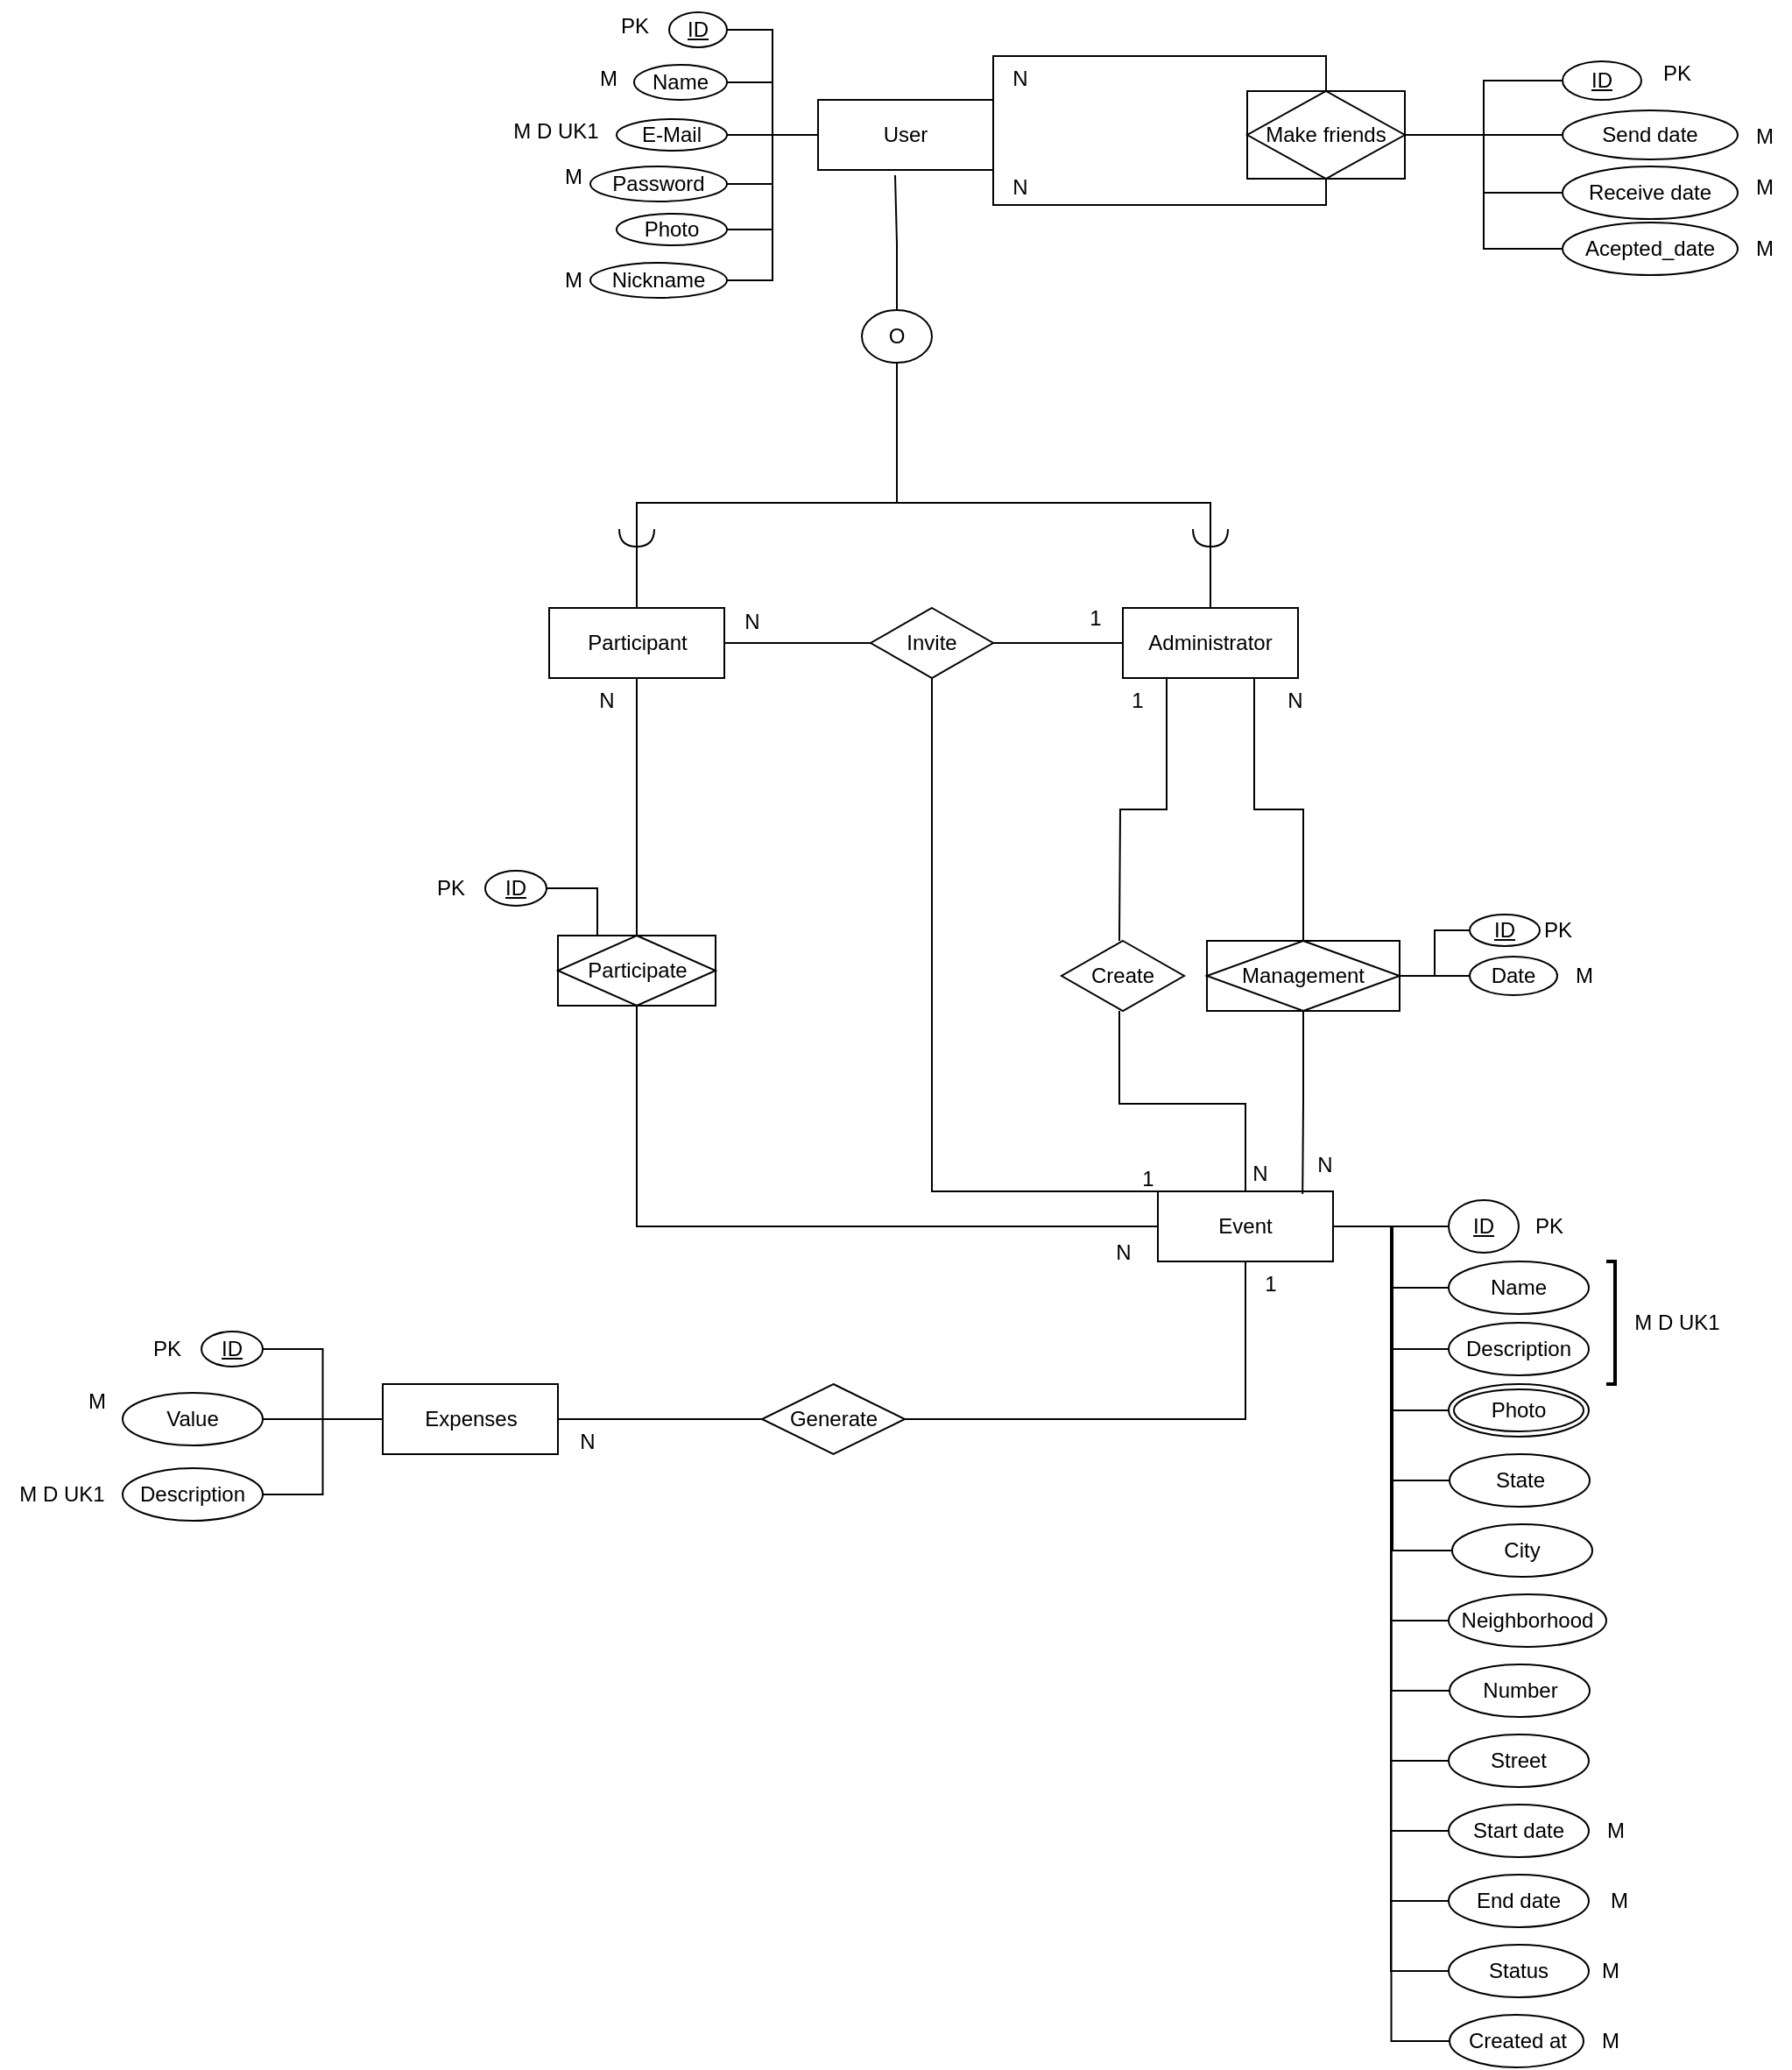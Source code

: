 <mxfile version="24.2.5" type="device">
  <diagram name="Página-1" id="QmQAAPrOhU4GMJox6sLI">
    <mxGraphModel dx="2514" dy="878" grid="1" gridSize="10" guides="1" tooltips="1" connect="1" arrows="1" fold="1" page="1" pageScale="1" pageWidth="827" pageHeight="1169" math="0" shadow="0">
      <root>
        <mxCell id="0" />
        <mxCell id="1" parent="0" />
        <mxCell id="-sqe8g5yzWZDZ1aWcnI--1" style="edgeStyle=orthogonalEdgeStyle;rounded=0;orthogonalLoop=1;jettySize=auto;html=1;exitX=1;exitY=1;exitDx=0;exitDy=0;entryX=0.5;entryY=1;entryDx=0;entryDy=0;endArrow=none;endFill=0;" parent="1" source="-sqe8g5yzWZDZ1aWcnI--3" target="-sqe8g5yzWZDZ1aWcnI--15" edge="1">
          <mxGeometry relative="1" as="geometry" />
        </mxCell>
        <mxCell id="-sqe8g5yzWZDZ1aWcnI--2" style="edgeStyle=orthogonalEdgeStyle;rounded=0;orthogonalLoop=1;jettySize=auto;html=1;exitX=0;exitY=0.5;exitDx=0;exitDy=0;entryX=1;entryY=0.5;entryDx=0;entryDy=0;endArrow=none;endFill=0;" parent="1" source="-sqe8g5yzWZDZ1aWcnI--3" target="-sqe8g5yzWZDZ1aWcnI--8" edge="1">
          <mxGeometry relative="1" as="geometry" />
        </mxCell>
        <mxCell id="-sqe8g5yzWZDZ1aWcnI--3" value="User" style="whiteSpace=wrap;html=1;align=center;" parent="1" vertex="1">
          <mxGeometry x="272" y="237" width="100" height="40" as="geometry" />
        </mxCell>
        <mxCell id="-sqe8g5yzWZDZ1aWcnI--4" style="edgeStyle=orthogonalEdgeStyle;rounded=0;orthogonalLoop=1;jettySize=auto;html=1;exitX=1;exitY=0.5;exitDx=0;exitDy=0;entryX=0;entryY=0.5;entryDx=0;entryDy=0;endArrow=none;endFill=0;" parent="1" source="-sqe8g5yzWZDZ1aWcnI--5" target="-sqe8g5yzWZDZ1aWcnI--3" edge="1">
          <mxGeometry relative="1" as="geometry" />
        </mxCell>
        <mxCell id="-sqe8g5yzWZDZ1aWcnI--5" value="ID" style="ellipse;whiteSpace=wrap;html=1;align=center;fontStyle=4;" parent="1" vertex="1">
          <mxGeometry x="187" y="187" width="33" height="20" as="geometry" />
        </mxCell>
        <mxCell id="-sqe8g5yzWZDZ1aWcnI--6" style="edgeStyle=orthogonalEdgeStyle;rounded=0;orthogonalLoop=1;jettySize=auto;html=1;exitX=1;exitY=0.5;exitDx=0;exitDy=0;entryX=0;entryY=0.5;entryDx=0;entryDy=0;endArrow=none;endFill=0;" parent="1" source="-sqe8g5yzWZDZ1aWcnI--7" target="-sqe8g5yzWZDZ1aWcnI--3" edge="1">
          <mxGeometry relative="1" as="geometry" />
        </mxCell>
        <mxCell id="-sqe8g5yzWZDZ1aWcnI--7" value="Name" style="ellipse;whiteSpace=wrap;html=1;align=center;" parent="1" vertex="1">
          <mxGeometry x="167" y="217" width="53" height="20" as="geometry" />
        </mxCell>
        <mxCell id="-sqe8g5yzWZDZ1aWcnI--8" value="E-Mail" style="ellipse;whiteSpace=wrap;html=1;align=center;" parent="1" vertex="1">
          <mxGeometry x="157" y="248" width="63" height="18" as="geometry" />
        </mxCell>
        <mxCell id="-sqe8g5yzWZDZ1aWcnI--11" style="edgeStyle=orthogonalEdgeStyle;rounded=0;orthogonalLoop=1;jettySize=auto;html=1;exitX=1;exitY=0.5;exitDx=0;exitDy=0;entryX=0;entryY=0.5;entryDx=0;entryDy=0;endArrow=none;endFill=0;" parent="1" source="-sqe8g5yzWZDZ1aWcnI--12" target="-sqe8g5yzWZDZ1aWcnI--3" edge="1">
          <mxGeometry relative="1" as="geometry" />
        </mxCell>
        <mxCell id="-sqe8g5yzWZDZ1aWcnI--12" value="Password" style="ellipse;whiteSpace=wrap;html=1;align=center;" parent="1" vertex="1">
          <mxGeometry x="142" y="275" width="78" height="20" as="geometry" />
        </mxCell>
        <mxCell id="-sqe8g5yzWZDZ1aWcnI--14" style="edgeStyle=orthogonalEdgeStyle;rounded=0;orthogonalLoop=1;jettySize=auto;html=1;exitX=0.5;exitY=0;exitDx=0;exitDy=0;entryX=1;entryY=0;entryDx=0;entryDy=0;endArrow=none;endFill=0;" parent="1" source="-sqe8g5yzWZDZ1aWcnI--15" target="-sqe8g5yzWZDZ1aWcnI--3" edge="1">
          <mxGeometry relative="1" as="geometry" />
        </mxCell>
        <mxCell id="-sqe8g5yzWZDZ1aWcnI--15" value="Make friends" style="shape=associativeEntity;whiteSpace=wrap;html=1;align=center;" parent="1" vertex="1">
          <mxGeometry x="517" y="232" width="90" height="50" as="geometry" />
        </mxCell>
        <mxCell id="-sqe8g5yzWZDZ1aWcnI--16" value="N" style="text;html=1;align=center;verticalAlign=middle;resizable=0;points=[];autosize=1;strokeColor=none;fillColor=none;" parent="1" vertex="1">
          <mxGeometry x="372" y="272" width="30" height="30" as="geometry" />
        </mxCell>
        <mxCell id="-sqe8g5yzWZDZ1aWcnI--17" value="N" style="text;html=1;align=center;verticalAlign=middle;resizable=0;points=[];autosize=1;strokeColor=none;fillColor=none;" parent="1" vertex="1">
          <mxGeometry x="372" y="210" width="30" height="30" as="geometry" />
        </mxCell>
        <mxCell id="-sqe8g5yzWZDZ1aWcnI--18" style="edgeStyle=orthogonalEdgeStyle;rounded=0;orthogonalLoop=1;jettySize=auto;html=1;exitX=0;exitY=0.5;exitDx=0;exitDy=0;entryX=1;entryY=0.5;entryDx=0;entryDy=0;endArrow=none;endFill=0;" parent="1" source="-sqe8g5yzWZDZ1aWcnI--19" target="-sqe8g5yzWZDZ1aWcnI--15" edge="1">
          <mxGeometry relative="1" as="geometry" />
        </mxCell>
        <mxCell id="-sqe8g5yzWZDZ1aWcnI--19" value="Send date" style="ellipse;whiteSpace=wrap;html=1;align=center;" parent="1" vertex="1">
          <mxGeometry x="697" y="243" width="100" height="28" as="geometry" />
        </mxCell>
        <mxCell id="-sqe8g5yzWZDZ1aWcnI--20" style="edgeStyle=orthogonalEdgeStyle;rounded=0;orthogonalLoop=1;jettySize=auto;html=1;exitX=0;exitY=0.5;exitDx=0;exitDy=0;entryX=1;entryY=0.5;entryDx=0;entryDy=0;endArrow=none;endFill=0;" parent="1" source="-sqe8g5yzWZDZ1aWcnI--21" target="-sqe8g5yzWZDZ1aWcnI--15" edge="1">
          <mxGeometry relative="1" as="geometry" />
        </mxCell>
        <mxCell id="-sqe8g5yzWZDZ1aWcnI--21" value="ID" style="ellipse;whiteSpace=wrap;html=1;align=center;fontStyle=4;" parent="1" vertex="1">
          <mxGeometry x="697" y="215" width="45" height="22" as="geometry" />
        </mxCell>
        <mxCell id="-sqe8g5yzWZDZ1aWcnI--22" style="edgeStyle=orthogonalEdgeStyle;rounded=0;orthogonalLoop=1;jettySize=auto;html=1;exitX=0;exitY=0.5;exitDx=0;exitDy=0;entryX=1;entryY=0.5;entryDx=0;entryDy=0;endArrow=none;endFill=0;" parent="1" source="-sqe8g5yzWZDZ1aWcnI--23" target="-sqe8g5yzWZDZ1aWcnI--15" edge="1">
          <mxGeometry relative="1" as="geometry">
            <Array as="points">
              <mxPoint x="652" y="290" />
              <mxPoint x="652" y="257" />
            </Array>
          </mxGeometry>
        </mxCell>
        <mxCell id="-sqe8g5yzWZDZ1aWcnI--23" value="Receive date" style="ellipse;whiteSpace=wrap;html=1;align=center;" parent="1" vertex="1">
          <mxGeometry x="697" y="275" width="100" height="30" as="geometry" />
        </mxCell>
        <mxCell id="-sqe8g5yzWZDZ1aWcnI--24" value="PK" style="text;html=1;align=center;verticalAlign=middle;resizable=0;points=[];autosize=1;strokeColor=none;fillColor=none;" parent="1" vertex="1">
          <mxGeometry x="147" y="180" width="40" height="30" as="geometry" />
        </mxCell>
        <mxCell id="-sqe8g5yzWZDZ1aWcnI--25" value="PK" style="text;html=1;align=center;verticalAlign=middle;resizable=0;points=[];autosize=1;strokeColor=none;fillColor=none;" parent="1" vertex="1">
          <mxGeometry x="742" y="207" width="40" height="30" as="geometry" />
        </mxCell>
        <mxCell id="-sqe8g5yzWZDZ1aWcnI--26" value="M" style="text;html=1;align=center;verticalAlign=middle;resizable=0;points=[];autosize=1;strokeColor=none;fillColor=none;" parent="1" vertex="1">
          <mxGeometry x="137" y="210" width="30" height="30" as="geometry" />
        </mxCell>
        <mxCell id="-sqe8g5yzWZDZ1aWcnI--27" value="M" style="text;html=1;align=center;verticalAlign=middle;resizable=0;points=[];autosize=1;strokeColor=none;fillColor=none;" parent="1" vertex="1">
          <mxGeometry x="117" y="266" width="30" height="30" as="geometry" />
        </mxCell>
        <mxCell id="-sqe8g5yzWZDZ1aWcnI--29" value="M" style="text;html=1;align=center;verticalAlign=middle;resizable=0;points=[];autosize=1;strokeColor=none;fillColor=none;" parent="1" vertex="1">
          <mxGeometry x="797" y="243" width="30" height="30" as="geometry" />
        </mxCell>
        <mxCell id="-sqe8g5yzWZDZ1aWcnI--30" value="M" style="text;html=1;align=center;verticalAlign=middle;resizable=0;points=[];autosize=1;strokeColor=none;fillColor=none;" parent="1" vertex="1">
          <mxGeometry x="797" y="272" width="30" height="30" as="geometry" />
        </mxCell>
        <mxCell id="tt112cmXK7fdP1q24PZr-19" style="edgeStyle=orthogonalEdgeStyle;rounded=0;orthogonalLoop=1;jettySize=auto;html=1;exitX=0;exitY=0.5;exitDx=0;exitDy=0;entryX=1;entryY=0.5;entryDx=0;entryDy=0;endArrow=none;endFill=0;" edge="1" parent="1" source="-sqe8g5yzWZDZ1aWcnI--32" target="-sqe8g5yzWZDZ1aWcnI--15">
          <mxGeometry relative="1" as="geometry" />
        </mxCell>
        <mxCell id="-sqe8g5yzWZDZ1aWcnI--32" value="Acepted_date" style="ellipse;whiteSpace=wrap;html=1;align=center;" parent="1" vertex="1">
          <mxGeometry x="697" y="307" width="100" height="30" as="geometry" />
        </mxCell>
        <mxCell id="-sqe8g5yzWZDZ1aWcnI--33" value="M" style="text;html=1;align=center;verticalAlign=middle;resizable=0;points=[];autosize=1;strokeColor=none;fillColor=none;" parent="1" vertex="1">
          <mxGeometry x="797" y="307" width="30" height="30" as="geometry" />
        </mxCell>
        <mxCell id="-sqe8g5yzWZDZ1aWcnI--66" style="edgeStyle=orthogonalEdgeStyle;rounded=0;orthogonalLoop=1;jettySize=auto;html=1;entryX=0;entryY=0.5;entryDx=0;entryDy=0;endArrow=none;endFill=0;" parent="1" source="-sqe8g5yzWZDZ1aWcnI--35" target="-sqe8g5yzWZDZ1aWcnI--39" edge="1">
          <mxGeometry relative="1" as="geometry" />
        </mxCell>
        <mxCell id="-sqe8g5yzWZDZ1aWcnI--68" style="edgeStyle=orthogonalEdgeStyle;rounded=0;orthogonalLoop=1;jettySize=auto;html=1;entryX=0;entryY=0.5;entryDx=0;entryDy=0;endArrow=none;endFill=0;" parent="1" source="-sqe8g5yzWZDZ1aWcnI--35" target="-sqe8g5yzWZDZ1aWcnI--41" edge="1">
          <mxGeometry relative="1" as="geometry" />
        </mxCell>
        <mxCell id="-sqe8g5yzWZDZ1aWcnI--70" style="edgeStyle=orthogonalEdgeStyle;rounded=0;orthogonalLoop=1;jettySize=auto;html=1;entryX=0;entryY=0.5;entryDx=0;entryDy=0;endArrow=none;endFill=0;" parent="1" source="-sqe8g5yzWZDZ1aWcnI--35" target="-sqe8g5yzWZDZ1aWcnI--42" edge="1">
          <mxGeometry relative="1" as="geometry" />
        </mxCell>
        <mxCell id="-sqe8g5yzWZDZ1aWcnI--71" style="edgeStyle=orthogonalEdgeStyle;rounded=0;orthogonalLoop=1;jettySize=auto;html=1;entryX=0;entryY=0.5;entryDx=0;entryDy=0;endArrow=none;endFill=0;" parent="1" source="-sqe8g5yzWZDZ1aWcnI--35" target="-sqe8g5yzWZDZ1aWcnI--54" edge="1">
          <mxGeometry relative="1" as="geometry" />
        </mxCell>
        <mxCell id="-sqe8g5yzWZDZ1aWcnI--73" style="edgeStyle=orthogonalEdgeStyle;rounded=0;orthogonalLoop=1;jettySize=auto;html=1;entryX=0;entryY=0.5;entryDx=0;entryDy=0;endArrow=none;endFill=0;" parent="1" source="-sqe8g5yzWZDZ1aWcnI--35" target="-sqe8g5yzWZDZ1aWcnI--55" edge="1">
          <mxGeometry relative="1" as="geometry" />
        </mxCell>
        <mxCell id="tt112cmXK7fdP1q24PZr-34" style="edgeStyle=orthogonalEdgeStyle;rounded=0;orthogonalLoop=1;jettySize=auto;html=1;exitX=0.5;exitY=1;exitDx=0;exitDy=0;entryX=1;entryY=0.5;entryDx=0;entryDy=0;endArrow=none;endFill=0;" edge="1" parent="1" source="-sqe8g5yzWZDZ1aWcnI--35" target="tt112cmXK7fdP1q24PZr-32">
          <mxGeometry relative="1" as="geometry" />
        </mxCell>
        <mxCell id="-sqe8g5yzWZDZ1aWcnI--35" value="Event" style="whiteSpace=wrap;html=1;align=center;" parent="1" vertex="1">
          <mxGeometry x="466" y="860" width="100" height="40" as="geometry" />
        </mxCell>
        <mxCell id="-sqe8g5yzWZDZ1aWcnI--39" value="&lt;u&gt;ID&lt;/u&gt;" style="ellipse;whiteSpace=wrap;html=1;align=center;" parent="1" vertex="1">
          <mxGeometry x="632" y="865" width="40" height="30" as="geometry" />
        </mxCell>
        <mxCell id="-sqe8g5yzWZDZ1aWcnI--67" style="edgeStyle=orthogonalEdgeStyle;rounded=0;orthogonalLoop=1;jettySize=auto;html=1;entryX=1;entryY=0.5;entryDx=0;entryDy=0;endArrow=none;endFill=0;" parent="1" source="-sqe8g5yzWZDZ1aWcnI--40" target="-sqe8g5yzWZDZ1aWcnI--35" edge="1">
          <mxGeometry relative="1" as="geometry" />
        </mxCell>
        <mxCell id="-sqe8g5yzWZDZ1aWcnI--40" value="Name" style="ellipse;whiteSpace=wrap;html=1;align=center;fontStyle=0" parent="1" vertex="1">
          <mxGeometry x="632" y="900" width="80" height="30" as="geometry" />
        </mxCell>
        <mxCell id="-sqe8g5yzWZDZ1aWcnI--41" value="Description" style="ellipse;whiteSpace=wrap;html=1;align=center;" parent="1" vertex="1">
          <mxGeometry x="632" y="935" width="80" height="30" as="geometry" />
        </mxCell>
        <mxCell id="-sqe8g5yzWZDZ1aWcnI--42" value="Photo" style="ellipse;shape=doubleEllipse;margin=3;whiteSpace=wrap;html=1;align=center;" parent="1" vertex="1">
          <mxGeometry x="632" y="970" width="80" height="30" as="geometry" />
        </mxCell>
        <mxCell id="-sqe8g5yzWZDZ1aWcnI--75" style="edgeStyle=orthogonalEdgeStyle;rounded=0;orthogonalLoop=1;jettySize=auto;html=1;entryX=1;entryY=0.5;entryDx=0;entryDy=0;endArrow=none;endFill=0;" parent="1" source="-sqe8g5yzWZDZ1aWcnI--46" target="-sqe8g5yzWZDZ1aWcnI--35" edge="1">
          <mxGeometry relative="1" as="geometry" />
        </mxCell>
        <mxCell id="-sqe8g5yzWZDZ1aWcnI--46" value="City" style="ellipse;whiteSpace=wrap;html=1;align=center;" parent="1" vertex="1">
          <mxGeometry x="634" y="1050" width="80" height="30" as="geometry" />
        </mxCell>
        <mxCell id="-sqe8g5yzWZDZ1aWcnI--76" style="edgeStyle=orthogonalEdgeStyle;rounded=0;orthogonalLoop=1;jettySize=auto;html=1;entryX=1;entryY=0.5;entryDx=0;entryDy=0;endArrow=none;endFill=0;" parent="1" source="-sqe8g5yzWZDZ1aWcnI--48" target="-sqe8g5yzWZDZ1aWcnI--35" edge="1">
          <mxGeometry relative="1" as="geometry" />
        </mxCell>
        <mxCell id="-sqe8g5yzWZDZ1aWcnI--48" value="Neighborhood" style="ellipse;whiteSpace=wrap;html=1;align=center;" parent="1" vertex="1">
          <mxGeometry x="632" y="1090" width="90" height="30" as="geometry" />
        </mxCell>
        <mxCell id="-sqe8g5yzWZDZ1aWcnI--77" style="edgeStyle=orthogonalEdgeStyle;rounded=0;orthogonalLoop=1;jettySize=auto;html=1;entryX=1;entryY=0.5;entryDx=0;entryDy=0;endArrow=none;endFill=0;" parent="1" source="-sqe8g5yzWZDZ1aWcnI--50" target="-sqe8g5yzWZDZ1aWcnI--35" edge="1">
          <mxGeometry relative="1" as="geometry" />
        </mxCell>
        <mxCell id="-sqe8g5yzWZDZ1aWcnI--50" value="Number" style="ellipse;whiteSpace=wrap;html=1;align=center;" parent="1" vertex="1">
          <mxGeometry x="632.5" y="1130" width="80" height="30" as="geometry" />
        </mxCell>
        <mxCell id="-sqe8g5yzWZDZ1aWcnI--78" style="edgeStyle=orthogonalEdgeStyle;rounded=0;orthogonalLoop=1;jettySize=auto;html=1;entryX=1;entryY=0.5;entryDx=0;entryDy=0;endArrow=none;endFill=0;" parent="1" source="-sqe8g5yzWZDZ1aWcnI--52" target="-sqe8g5yzWZDZ1aWcnI--35" edge="1">
          <mxGeometry relative="1" as="geometry" />
        </mxCell>
        <mxCell id="-sqe8g5yzWZDZ1aWcnI--52" value="Street" style="ellipse;whiteSpace=wrap;html=1;align=center;" parent="1" vertex="1">
          <mxGeometry x="632" y="1170" width="80" height="30" as="geometry" />
        </mxCell>
        <mxCell id="-sqe8g5yzWZDZ1aWcnI--74" style="edgeStyle=orthogonalEdgeStyle;rounded=0;orthogonalLoop=1;jettySize=auto;html=1;entryX=1;entryY=0.5;entryDx=0;entryDy=0;endArrow=none;endFill=0;" parent="1" source="-sqe8g5yzWZDZ1aWcnI--53" target="-sqe8g5yzWZDZ1aWcnI--35" edge="1">
          <mxGeometry relative="1" as="geometry" />
        </mxCell>
        <mxCell id="-sqe8g5yzWZDZ1aWcnI--53" value="State" style="ellipse;whiteSpace=wrap;html=1;align=center;" parent="1" vertex="1">
          <mxGeometry x="632.5" y="1010" width="80" height="30" as="geometry" />
        </mxCell>
        <mxCell id="-sqe8g5yzWZDZ1aWcnI--54" value="Start date" style="ellipse;whiteSpace=wrap;html=1;align=center;" parent="1" vertex="1">
          <mxGeometry x="632" y="1210" width="80" height="30" as="geometry" />
        </mxCell>
        <mxCell id="-sqe8g5yzWZDZ1aWcnI--55" value="End date" style="ellipse;whiteSpace=wrap;html=1;align=center;" parent="1" vertex="1">
          <mxGeometry x="632" y="1250" width="80" height="30" as="geometry" />
        </mxCell>
        <mxCell id="-sqe8g5yzWZDZ1aWcnI--56" value="PK" style="text;html=1;align=center;verticalAlign=middle;resizable=0;points=[];autosize=1;strokeColor=none;fillColor=none;" parent="1" vertex="1">
          <mxGeometry x="669" y="865" width="40" height="30" as="geometry" />
        </mxCell>
        <mxCell id="-sqe8g5yzWZDZ1aWcnI--58" value="M" style="text;html=1;align=center;verticalAlign=middle;resizable=0;points=[];autosize=1;strokeColor=none;fillColor=none;" parent="1" vertex="1">
          <mxGeometry x="714" y="1250" width="30" height="30" as="geometry" />
        </mxCell>
        <mxCell id="-sqe8g5yzWZDZ1aWcnI--104" style="edgeStyle=orthogonalEdgeStyle;rounded=0;orthogonalLoop=1;jettySize=auto;html=1;exitX=0.5;exitY=1;exitDx=0;exitDy=0;entryX=0.5;entryY=0;entryDx=0;entryDy=0;endArrow=none;endFill=0;" parent="1" source="-sqe8g5yzWZDZ1aWcnI--105" target="-sqe8g5yzWZDZ1aWcnI--116" edge="1">
          <mxGeometry relative="1" as="geometry" />
        </mxCell>
        <mxCell id="-sqe8g5yzWZDZ1aWcnI--105" value="Participant" style="whiteSpace=wrap;html=1;align=center;" parent="1" vertex="1">
          <mxGeometry x="118.5" y="527" width="100" height="40" as="geometry" />
        </mxCell>
        <mxCell id="-sqe8g5yzWZDZ1aWcnI--106" style="edgeStyle=orthogonalEdgeStyle;rounded=0;orthogonalLoop=1;jettySize=auto;html=1;exitX=0.25;exitY=1;exitDx=0;exitDy=0;entryX=0.5;entryY=0;entryDx=0;entryDy=0;endArrow=none;endFill=0;" parent="1" source="-sqe8g5yzWZDZ1aWcnI--107" edge="1">
          <mxGeometry relative="1" as="geometry">
            <mxPoint x="444" y="717" as="targetPoint" />
          </mxGeometry>
        </mxCell>
        <mxCell id="tt112cmXK7fdP1q24PZr-23" style="edgeStyle=orthogonalEdgeStyle;rounded=0;orthogonalLoop=1;jettySize=auto;html=1;exitX=0;exitY=0.5;exitDx=0;exitDy=0;entryX=1;entryY=0.5;entryDx=0;entryDy=0;endArrow=none;endFill=0;" edge="1" parent="1" source="-sqe8g5yzWZDZ1aWcnI--107" target="tt112cmXK7fdP1q24PZr-22">
          <mxGeometry relative="1" as="geometry" />
        </mxCell>
        <mxCell id="-sqe8g5yzWZDZ1aWcnI--107" value="Administrator" style="whiteSpace=wrap;html=1;align=center;" parent="1" vertex="1">
          <mxGeometry x="446" y="527" width="100" height="40" as="geometry" />
        </mxCell>
        <mxCell id="-sqe8g5yzWZDZ1aWcnI--108" style="edgeStyle=orthogonalEdgeStyle;rounded=0;orthogonalLoop=1;jettySize=auto;html=1;exitX=0.5;exitY=1;exitDx=0;exitDy=0;entryX=0.5;entryY=0;entryDx=0;entryDy=0;endArrow=none;endFill=0;" parent="1" source="-sqe8g5yzWZDZ1aWcnI--110" target="-sqe8g5yzWZDZ1aWcnI--105" edge="1">
          <mxGeometry relative="1" as="geometry">
            <Array as="points">
              <mxPoint x="315" y="467" />
              <mxPoint x="223" y="467" />
            </Array>
          </mxGeometry>
        </mxCell>
        <mxCell id="-sqe8g5yzWZDZ1aWcnI--109" style="edgeStyle=orthogonalEdgeStyle;rounded=0;orthogonalLoop=1;jettySize=auto;html=1;exitX=0.5;exitY=1;exitDx=0;exitDy=0;endArrow=none;endFill=0;" parent="1" source="-sqe8g5yzWZDZ1aWcnI--110" target="-sqe8g5yzWZDZ1aWcnI--107" edge="1">
          <mxGeometry relative="1" as="geometry">
            <Array as="points">
              <mxPoint x="315" y="467" />
              <mxPoint x="407" y="467" />
            </Array>
          </mxGeometry>
        </mxCell>
        <mxCell id="-sqe8g5yzWZDZ1aWcnI--110" value="O" style="ellipse;whiteSpace=wrap;html=1;align=center;fontStyle=0;" parent="1" vertex="1">
          <mxGeometry x="297" y="357" width="40" height="30" as="geometry" />
        </mxCell>
        <mxCell id="-sqe8g5yzWZDZ1aWcnI--111" value="" style="shape=requiredInterface;html=1;verticalLabelPosition=bottom;sketch=0;rotation=90;" parent="1" vertex="1">
          <mxGeometry x="163.5" y="477" width="10" height="20" as="geometry" />
        </mxCell>
        <mxCell id="-sqe8g5yzWZDZ1aWcnI--112" value="" style="shape=requiredInterface;html=1;verticalLabelPosition=bottom;sketch=0;rotation=90;" parent="1" vertex="1">
          <mxGeometry x="491" y="477" width="10" height="20" as="geometry" />
        </mxCell>
        <mxCell id="-sqe8g5yzWZDZ1aWcnI--113" style="edgeStyle=orthogonalEdgeStyle;rounded=0;orthogonalLoop=1;jettySize=auto;html=1;exitX=0.5;exitY=0;exitDx=0;exitDy=0;entryX=0.75;entryY=1;entryDx=0;entryDy=0;endArrow=none;endFill=0;" parent="1" source="-sqe8g5yzWZDZ1aWcnI--114" target="-sqe8g5yzWZDZ1aWcnI--107" edge="1">
          <mxGeometry relative="1" as="geometry" />
        </mxCell>
        <mxCell id="-sqe8g5yzWZDZ1aWcnI--114" value="Management" style="shape=associativeEntity;whiteSpace=wrap;html=1;align=center;" parent="1" vertex="1">
          <mxGeometry x="494" y="717" width="110" height="40" as="geometry" />
        </mxCell>
        <mxCell id="tt112cmXK7fdP1q24PZr-20" style="edgeStyle=orthogonalEdgeStyle;rounded=0;orthogonalLoop=1;jettySize=auto;html=1;exitX=0.5;exitY=1;exitDx=0;exitDy=0;entryX=0.5;entryY=0;entryDx=0;entryDy=0;endArrow=none;endFill=0;" edge="1" parent="1" target="-sqe8g5yzWZDZ1aWcnI--35">
          <mxGeometry relative="1" as="geometry">
            <mxPoint x="444" y="757" as="sourcePoint" />
            <Array as="points">
              <mxPoint x="444" y="810" />
              <mxPoint x="516" y="810" />
            </Array>
          </mxGeometry>
        </mxCell>
        <mxCell id="-sqe8g5yzWZDZ1aWcnI--115" value="Create" style="shape=rhombus;perimeter=rhombusPerimeter;whiteSpace=wrap;html=1;align=center;" parent="1" vertex="1">
          <mxGeometry x="411" y="717" width="70" height="40" as="geometry" />
        </mxCell>
        <mxCell id="tt112cmXK7fdP1q24PZr-21" style="edgeStyle=orthogonalEdgeStyle;rounded=0;orthogonalLoop=1;jettySize=auto;html=1;exitX=0.5;exitY=1;exitDx=0;exitDy=0;entryX=0;entryY=0.5;entryDx=0;entryDy=0;endArrow=none;endFill=0;" edge="1" parent="1" source="-sqe8g5yzWZDZ1aWcnI--116" target="-sqe8g5yzWZDZ1aWcnI--35">
          <mxGeometry relative="1" as="geometry" />
        </mxCell>
        <mxCell id="-sqe8g5yzWZDZ1aWcnI--116" value="Participate" style="shape=associativeEntity;whiteSpace=wrap;html=1;align=center;" parent="1" vertex="1">
          <mxGeometry x="123.5" y="714" width="90" height="40" as="geometry" />
        </mxCell>
        <mxCell id="-sqe8g5yzWZDZ1aWcnI--117" value="N" style="text;html=1;align=center;verticalAlign=middle;resizable=0;points=[];autosize=1;strokeColor=none;fillColor=none;" parent="1" vertex="1">
          <mxGeometry x="135.5" y="565" width="30" height="30" as="geometry" />
        </mxCell>
        <mxCell id="-sqe8g5yzWZDZ1aWcnI--118" value="1" style="text;html=1;align=center;verticalAlign=middle;resizable=0;points=[];autosize=1;strokeColor=none;fillColor=none;" parent="1" vertex="1">
          <mxGeometry x="439" y="565" width="30" height="30" as="geometry" />
        </mxCell>
        <mxCell id="-sqe8g5yzWZDZ1aWcnI--119" value="N" style="text;html=1;align=center;verticalAlign=middle;resizable=0;points=[];autosize=1;strokeColor=none;fillColor=none;" parent="1" vertex="1">
          <mxGeometry x="529" y="565" width="30" height="30" as="geometry" />
        </mxCell>
        <mxCell id="-sqe8g5yzWZDZ1aWcnI--120" style="edgeStyle=orthogonalEdgeStyle;rounded=0;orthogonalLoop=1;jettySize=auto;html=1;exitX=0;exitY=0.5;exitDx=0;exitDy=0;entryX=1;entryY=0.5;entryDx=0;entryDy=0;endArrow=none;endFill=0;" parent="1" source="-sqe8g5yzWZDZ1aWcnI--121" target="-sqe8g5yzWZDZ1aWcnI--114" edge="1">
          <mxGeometry relative="1" as="geometry" />
        </mxCell>
        <mxCell id="-sqe8g5yzWZDZ1aWcnI--121" value="ID" style="ellipse;whiteSpace=wrap;html=1;align=center;fontStyle=4;" parent="1" vertex="1">
          <mxGeometry x="644" y="702" width="40" height="18" as="geometry" />
        </mxCell>
        <mxCell id="-sqe8g5yzWZDZ1aWcnI--122" style="edgeStyle=orthogonalEdgeStyle;rounded=0;orthogonalLoop=1;jettySize=auto;html=1;exitX=1;exitY=0.5;exitDx=0;exitDy=0;entryX=0.25;entryY=0;entryDx=0;entryDy=0;endArrow=none;endFill=0;" parent="1" source="-sqe8g5yzWZDZ1aWcnI--123" target="-sqe8g5yzWZDZ1aWcnI--116" edge="1">
          <mxGeometry relative="1" as="geometry" />
        </mxCell>
        <mxCell id="-sqe8g5yzWZDZ1aWcnI--123" value="ID" style="ellipse;whiteSpace=wrap;html=1;align=center;fontStyle=4;" parent="1" vertex="1">
          <mxGeometry x="82" y="677" width="35" height="20" as="geometry" />
        </mxCell>
        <mxCell id="-sqe8g5yzWZDZ1aWcnI--124" style="edgeStyle=orthogonalEdgeStyle;rounded=0;orthogonalLoop=1;jettySize=auto;html=1;exitX=0;exitY=0.5;exitDx=0;exitDy=0;entryX=1;entryY=0.5;entryDx=0;entryDy=0;endArrow=none;endFill=0;" parent="1" source="-sqe8g5yzWZDZ1aWcnI--125" target="-sqe8g5yzWZDZ1aWcnI--114" edge="1">
          <mxGeometry relative="1" as="geometry" />
        </mxCell>
        <mxCell id="-sqe8g5yzWZDZ1aWcnI--125" value="Date" style="ellipse;whiteSpace=wrap;html=1;align=center;" parent="1" vertex="1">
          <mxGeometry x="644" y="726" width="50" height="22" as="geometry" />
        </mxCell>
        <mxCell id="-sqe8g5yzWZDZ1aWcnI--128" value="PK" style="text;html=1;align=center;verticalAlign=middle;resizable=0;points=[];autosize=1;strokeColor=none;fillColor=none;" parent="1" vertex="1">
          <mxGeometry x="674" y="696" width="40" height="30" as="geometry" />
        </mxCell>
        <mxCell id="-sqe8g5yzWZDZ1aWcnI--129" value="PK" style="text;html=1;align=center;verticalAlign=middle;resizable=0;points=[];autosize=1;strokeColor=none;fillColor=none;" parent="1" vertex="1">
          <mxGeometry x="42" y="672" width="40" height="30" as="geometry" />
        </mxCell>
        <mxCell id="-sqe8g5yzWZDZ1aWcnI--131" value="M" style="text;html=1;align=center;verticalAlign=middle;resizable=0;points=[];autosize=1;strokeColor=none;fillColor=none;" parent="1" vertex="1">
          <mxGeometry x="694" y="722" width="30" height="30" as="geometry" />
        </mxCell>
        <mxCell id="-sqe8g5yzWZDZ1aWcnI--132" style="edgeStyle=orthogonalEdgeStyle;rounded=0;orthogonalLoop=1;jettySize=auto;html=1;endArrow=none;endFill=0;" parent="1" source="-sqe8g5yzWZDZ1aWcnI--110" edge="1">
          <mxGeometry relative="1" as="geometry">
            <mxPoint x="316" y="280" as="targetPoint" />
          </mxGeometry>
        </mxCell>
        <mxCell id="-sqe8g5yzWZDZ1aWcnI--134" style="edgeStyle=orthogonalEdgeStyle;rounded=0;orthogonalLoop=1;jettySize=auto;html=1;entryX=0.826;entryY=0.038;entryDx=0;entryDy=0;entryPerimeter=0;endArrow=none;endFill=0;" parent="1" source="-sqe8g5yzWZDZ1aWcnI--114" target="-sqe8g5yzWZDZ1aWcnI--35" edge="1">
          <mxGeometry relative="1" as="geometry" />
        </mxCell>
        <mxCell id="-sqe8g5yzWZDZ1aWcnI--138" value="N" style="text;html=1;align=center;verticalAlign=middle;resizable=0;points=[];autosize=1;strokeColor=none;fillColor=none;" parent="1" vertex="1">
          <mxGeometry x="546" y="830" width="30" height="30" as="geometry" />
        </mxCell>
        <mxCell id="-sqe8g5yzWZDZ1aWcnI--140" value="N" style="text;html=1;align=center;verticalAlign=middle;resizable=0;points=[];autosize=1;strokeColor=none;fillColor=none;" parent="1" vertex="1">
          <mxGeometry x="509" y="835" width="30" height="30" as="geometry" />
        </mxCell>
        <mxCell id="-sqe8g5yzWZDZ1aWcnI--141" value="N" style="text;html=1;align=center;verticalAlign=middle;resizable=0;points=[];autosize=1;strokeColor=none;fillColor=none;" parent="1" vertex="1">
          <mxGeometry x="431" y="880" width="30" height="30" as="geometry" />
        </mxCell>
        <mxCell id="tt112cmXK7fdP1q24PZr-1" value="M" style="text;html=1;align=center;verticalAlign=middle;resizable=0;points=[];autosize=1;strokeColor=none;fillColor=none;" vertex="1" parent="1">
          <mxGeometry x="712" y="1210" width="30" height="30" as="geometry" />
        </mxCell>
        <mxCell id="tt112cmXK7fdP1q24PZr-3" style="edgeStyle=orthogonalEdgeStyle;rounded=0;orthogonalLoop=1;jettySize=auto;html=1;exitX=1;exitY=0.5;exitDx=0;exitDy=0;entryX=0;entryY=0.5;entryDx=0;entryDy=0;endArrow=none;endFill=0;" edge="1" parent="1" source="tt112cmXK7fdP1q24PZr-2" target="-sqe8g5yzWZDZ1aWcnI--3">
          <mxGeometry relative="1" as="geometry" />
        </mxCell>
        <mxCell id="tt112cmXK7fdP1q24PZr-2" value="Photo" style="ellipse;whiteSpace=wrap;html=1;align=center;" vertex="1" parent="1">
          <mxGeometry x="157" y="302" width="63" height="18" as="geometry" />
        </mxCell>
        <mxCell id="tt112cmXK7fdP1q24PZr-5" style="edgeStyle=orthogonalEdgeStyle;rounded=0;orthogonalLoop=1;jettySize=auto;html=1;exitX=1;exitY=0.5;exitDx=0;exitDy=0;entryX=0;entryY=0.5;entryDx=0;entryDy=0;endArrow=none;endFill=0;" edge="1" parent="1" source="tt112cmXK7fdP1q24PZr-4" target="-sqe8g5yzWZDZ1aWcnI--3">
          <mxGeometry relative="1" as="geometry" />
        </mxCell>
        <mxCell id="tt112cmXK7fdP1q24PZr-4" value="Nickname" style="ellipse;whiteSpace=wrap;html=1;align=center;" vertex="1" parent="1">
          <mxGeometry x="142" y="330" width="78" height="20" as="geometry" />
        </mxCell>
        <mxCell id="tt112cmXK7fdP1q24PZr-6" value="M" style="text;html=1;align=center;verticalAlign=middle;resizable=0;points=[];autosize=1;strokeColor=none;fillColor=none;" vertex="1" parent="1">
          <mxGeometry x="117" y="325" width="30" height="30" as="geometry" />
        </mxCell>
        <mxCell id="tt112cmXK7fdP1q24PZr-9" style="edgeStyle=orthogonalEdgeStyle;rounded=0;orthogonalLoop=1;jettySize=auto;html=1;exitX=0;exitY=0.5;exitDx=0;exitDy=0;entryX=1;entryY=0.5;entryDx=0;entryDy=0;endArrow=none;endFill=0;" edge="1" parent="1" source="tt112cmXK7fdP1q24PZr-8" target="-sqe8g5yzWZDZ1aWcnI--35">
          <mxGeometry relative="1" as="geometry" />
        </mxCell>
        <mxCell id="tt112cmXK7fdP1q24PZr-8" value="Status" style="ellipse;whiteSpace=wrap;html=1;align=center;" vertex="1" parent="1">
          <mxGeometry x="632" y="1290" width="80" height="30" as="geometry" />
        </mxCell>
        <mxCell id="tt112cmXK7fdP1q24PZr-10" value="M" style="text;html=1;align=center;verticalAlign=middle;resizable=0;points=[];autosize=1;strokeColor=none;fillColor=none;" vertex="1" parent="1">
          <mxGeometry x="709" y="1290" width="30" height="30" as="geometry" />
        </mxCell>
        <mxCell id="tt112cmXK7fdP1q24PZr-11" value="" style="strokeWidth=2;html=1;shape=mxgraph.flowchart.annotation_1;align=left;pointerEvents=1;rotation=-180;" vertex="1" parent="1">
          <mxGeometry x="722" y="900" width="5" height="70" as="geometry" />
        </mxCell>
        <mxCell id="tt112cmXK7fdP1q24PZr-12" value="M D UK1" style="text;html=1;align=center;verticalAlign=middle;resizable=0;points=[];autosize=1;strokeColor=none;fillColor=none;" vertex="1" parent="1">
          <mxGeometry x="727" y="920" width="70" height="30" as="geometry" />
        </mxCell>
        <mxCell id="tt112cmXK7fdP1q24PZr-16" style="edgeStyle=orthogonalEdgeStyle;rounded=0;orthogonalLoop=1;jettySize=auto;html=1;exitX=0;exitY=0.5;exitDx=0;exitDy=0;entryX=1;entryY=0.5;entryDx=0;entryDy=0;endArrow=none;endFill=0;" edge="1" parent="1" source="tt112cmXK7fdP1q24PZr-15" target="-sqe8g5yzWZDZ1aWcnI--35">
          <mxGeometry relative="1" as="geometry" />
        </mxCell>
        <mxCell id="tt112cmXK7fdP1q24PZr-15" value="Created at" style="ellipse;whiteSpace=wrap;html=1;align=center;" vertex="1" parent="1">
          <mxGeometry x="632.5" y="1330" width="76.5" height="30" as="geometry" />
        </mxCell>
        <mxCell id="tt112cmXK7fdP1q24PZr-17" value="M" style="text;html=1;align=center;verticalAlign=middle;resizable=0;points=[];autosize=1;strokeColor=none;fillColor=none;" vertex="1" parent="1">
          <mxGeometry x="709" y="1330" width="30" height="30" as="geometry" />
        </mxCell>
        <mxCell id="tt112cmXK7fdP1q24PZr-18" value="M D UK1" style="text;html=1;align=center;verticalAlign=middle;resizable=0;points=[];autosize=1;strokeColor=none;fillColor=none;" vertex="1" parent="1">
          <mxGeometry x="87" y="240" width="70" height="30" as="geometry" />
        </mxCell>
        <mxCell id="tt112cmXK7fdP1q24PZr-24" style="edgeStyle=orthogonalEdgeStyle;rounded=0;orthogonalLoop=1;jettySize=auto;html=1;exitX=0;exitY=0.5;exitDx=0;exitDy=0;entryX=1;entryY=0.5;entryDx=0;entryDy=0;endArrow=none;endFill=0;" edge="1" parent="1" source="tt112cmXK7fdP1q24PZr-22" target="-sqe8g5yzWZDZ1aWcnI--105">
          <mxGeometry relative="1" as="geometry" />
        </mxCell>
        <mxCell id="tt112cmXK7fdP1q24PZr-28" style="edgeStyle=orthogonalEdgeStyle;rounded=0;orthogonalLoop=1;jettySize=auto;html=1;exitX=0.5;exitY=1;exitDx=0;exitDy=0;entryX=0;entryY=0;entryDx=0;entryDy=0;endArrow=none;endFill=0;" edge="1" parent="1" source="tt112cmXK7fdP1q24PZr-22" target="-sqe8g5yzWZDZ1aWcnI--35">
          <mxGeometry relative="1" as="geometry">
            <Array as="points">
              <mxPoint x="337" y="860" />
            </Array>
          </mxGeometry>
        </mxCell>
        <mxCell id="tt112cmXK7fdP1q24PZr-22" value="Invite" style="shape=rhombus;perimeter=rhombusPerimeter;whiteSpace=wrap;html=1;align=center;" vertex="1" parent="1">
          <mxGeometry x="302" y="527" width="70" height="40" as="geometry" />
        </mxCell>
        <mxCell id="tt112cmXK7fdP1q24PZr-25" value="N" style="text;html=1;align=center;verticalAlign=middle;resizable=0;points=[];autosize=1;strokeColor=none;fillColor=none;" vertex="1" parent="1">
          <mxGeometry x="218.5" y="520" width="30" height="30" as="geometry" />
        </mxCell>
        <mxCell id="tt112cmXK7fdP1q24PZr-27" value="1" style="text;html=1;align=center;verticalAlign=middle;resizable=0;points=[];autosize=1;strokeColor=none;fillColor=none;" vertex="1" parent="1">
          <mxGeometry x="415" y="518" width="30" height="30" as="geometry" />
        </mxCell>
        <mxCell id="tt112cmXK7fdP1q24PZr-29" value="1" style="text;html=1;align=center;verticalAlign=middle;resizable=0;points=[];autosize=1;strokeColor=none;fillColor=none;" vertex="1" parent="1">
          <mxGeometry x="445" y="838" width="30" height="30" as="geometry" />
        </mxCell>
        <mxCell id="tt112cmXK7fdP1q24PZr-35" style="edgeStyle=orthogonalEdgeStyle;rounded=0;orthogonalLoop=1;jettySize=auto;html=1;exitX=0;exitY=0.5;exitDx=0;exitDy=0;entryX=1;entryY=0.5;entryDx=0;entryDy=0;endArrow=none;endFill=0;" edge="1" parent="1" source="tt112cmXK7fdP1q24PZr-32" target="tt112cmXK7fdP1q24PZr-33">
          <mxGeometry relative="1" as="geometry" />
        </mxCell>
        <mxCell id="tt112cmXK7fdP1q24PZr-32" value="Generate" style="shape=rhombus;perimeter=rhombusPerimeter;whiteSpace=wrap;html=1;align=center;" vertex="1" parent="1">
          <mxGeometry x="240" y="970" width="81.5" height="40" as="geometry" />
        </mxCell>
        <mxCell id="tt112cmXK7fdP1q24PZr-33" value="Expenses" style="whiteSpace=wrap;html=1;align=center;" vertex="1" parent="1">
          <mxGeometry x="23.5" y="970" width="100" height="40" as="geometry" />
        </mxCell>
        <mxCell id="tt112cmXK7fdP1q24PZr-36" value="N" style="text;html=1;align=center;verticalAlign=middle;resizable=0;points=[];autosize=1;strokeColor=none;fillColor=none;" vertex="1" parent="1">
          <mxGeometry x="125" y="988" width="30" height="30" as="geometry" />
        </mxCell>
        <mxCell id="tt112cmXK7fdP1q24PZr-37" value="1" style="text;html=1;align=center;verticalAlign=middle;resizable=0;points=[];autosize=1;strokeColor=none;fillColor=none;" vertex="1" parent="1">
          <mxGeometry x="515" y="898" width="30" height="30" as="geometry" />
        </mxCell>
        <mxCell id="tt112cmXK7fdP1q24PZr-49" style="edgeStyle=orthogonalEdgeStyle;rounded=0;orthogonalLoop=1;jettySize=auto;html=1;exitX=1;exitY=0.5;exitDx=0;exitDy=0;entryX=0;entryY=0.5;entryDx=0;entryDy=0;endArrow=none;endFill=0;" edge="1" parent="1" source="tt112cmXK7fdP1q24PZr-38" target="tt112cmXK7fdP1q24PZr-33">
          <mxGeometry relative="1" as="geometry" />
        </mxCell>
        <mxCell id="tt112cmXK7fdP1q24PZr-38" value="ID" style="ellipse;whiteSpace=wrap;html=1;align=center;fontStyle=4;" vertex="1" parent="1">
          <mxGeometry x="-80" y="940" width="35" height="20" as="geometry" />
        </mxCell>
        <mxCell id="tt112cmXK7fdP1q24PZr-47" style="edgeStyle=orthogonalEdgeStyle;rounded=0;orthogonalLoop=1;jettySize=auto;html=1;exitX=1;exitY=0.5;exitDx=0;exitDy=0;entryX=0;entryY=0.5;entryDx=0;entryDy=0;endArrow=none;endFill=0;" edge="1" parent="1" source="tt112cmXK7fdP1q24PZr-40" target="tt112cmXK7fdP1q24PZr-33">
          <mxGeometry relative="1" as="geometry" />
        </mxCell>
        <mxCell id="tt112cmXK7fdP1q24PZr-40" value="Value" style="ellipse;whiteSpace=wrap;html=1;align=center;fontStyle=0" vertex="1" parent="1">
          <mxGeometry x="-125" y="975" width="80" height="30" as="geometry" />
        </mxCell>
        <mxCell id="tt112cmXK7fdP1q24PZr-48" style="edgeStyle=orthogonalEdgeStyle;rounded=0;orthogonalLoop=1;jettySize=auto;html=1;exitX=1;exitY=0.5;exitDx=0;exitDy=0;entryX=0;entryY=0.5;entryDx=0;entryDy=0;endArrow=none;endFill=0;" edge="1" parent="1" source="tt112cmXK7fdP1q24PZr-41" target="tt112cmXK7fdP1q24PZr-33">
          <mxGeometry relative="1" as="geometry" />
        </mxCell>
        <mxCell id="tt112cmXK7fdP1q24PZr-41" value="Description" style="ellipse;whiteSpace=wrap;html=1;align=center;fontStyle=0" vertex="1" parent="1">
          <mxGeometry x="-125" y="1018" width="80" height="30" as="geometry" />
        </mxCell>
        <mxCell id="tt112cmXK7fdP1q24PZr-42" value="M" style="text;html=1;align=center;verticalAlign=middle;resizable=0;points=[];autosize=1;strokeColor=none;fillColor=none;" vertex="1" parent="1">
          <mxGeometry x="-155" y="965" width="30" height="30" as="geometry" />
        </mxCell>
        <mxCell id="tt112cmXK7fdP1q24PZr-45" value="M D UK1" style="text;html=1;align=center;verticalAlign=middle;resizable=0;points=[];autosize=1;strokeColor=none;fillColor=none;" vertex="1" parent="1">
          <mxGeometry x="-195" y="1018" width="70" height="30" as="geometry" />
        </mxCell>
        <mxCell id="tt112cmXK7fdP1q24PZr-46" value="PK" style="text;html=1;align=center;verticalAlign=middle;resizable=0;points=[];autosize=1;strokeColor=none;fillColor=none;" vertex="1" parent="1">
          <mxGeometry x="-120" y="935" width="40" height="30" as="geometry" />
        </mxCell>
      </root>
    </mxGraphModel>
  </diagram>
</mxfile>
